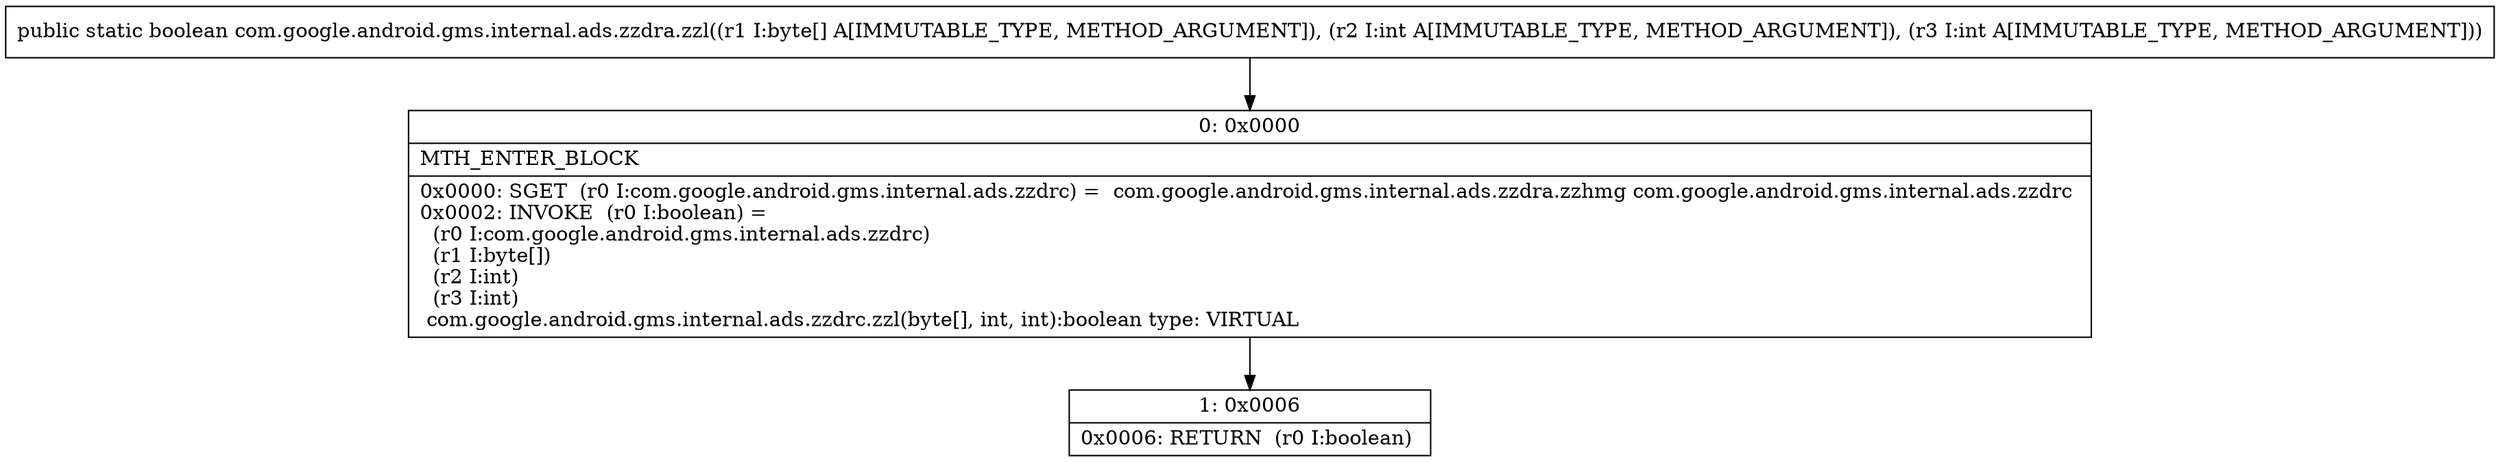 digraph "CFG forcom.google.android.gms.internal.ads.zzdra.zzl([BII)Z" {
Node_0 [shape=record,label="{0\:\ 0x0000|MTH_ENTER_BLOCK\l|0x0000: SGET  (r0 I:com.google.android.gms.internal.ads.zzdrc) =  com.google.android.gms.internal.ads.zzdra.zzhmg com.google.android.gms.internal.ads.zzdrc \l0x0002: INVOKE  (r0 I:boolean) = \l  (r0 I:com.google.android.gms.internal.ads.zzdrc)\l  (r1 I:byte[])\l  (r2 I:int)\l  (r3 I:int)\l com.google.android.gms.internal.ads.zzdrc.zzl(byte[], int, int):boolean type: VIRTUAL \l}"];
Node_1 [shape=record,label="{1\:\ 0x0006|0x0006: RETURN  (r0 I:boolean) \l}"];
MethodNode[shape=record,label="{public static boolean com.google.android.gms.internal.ads.zzdra.zzl((r1 I:byte[] A[IMMUTABLE_TYPE, METHOD_ARGUMENT]), (r2 I:int A[IMMUTABLE_TYPE, METHOD_ARGUMENT]), (r3 I:int A[IMMUTABLE_TYPE, METHOD_ARGUMENT])) }"];
MethodNode -> Node_0;
Node_0 -> Node_1;
}

